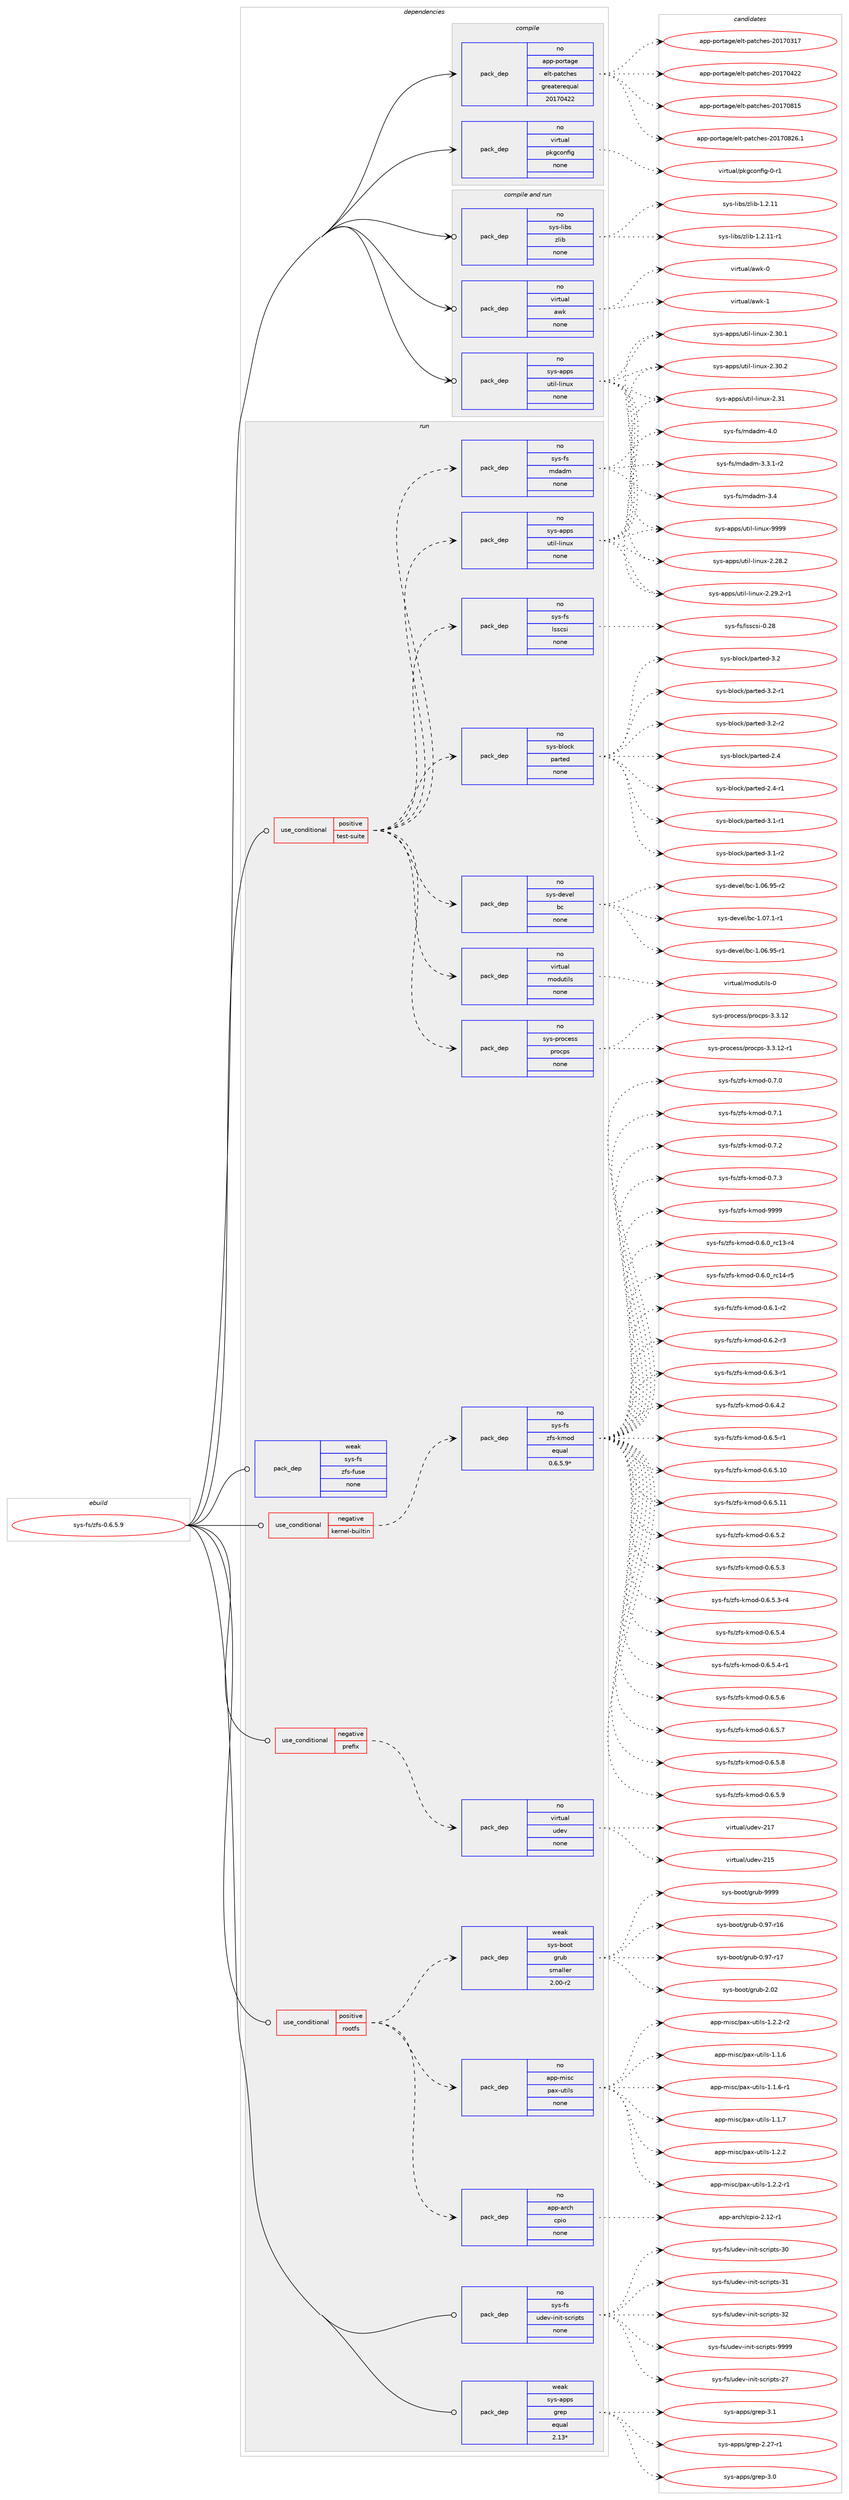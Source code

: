 digraph prolog {

# *************
# Graph options
# *************

newrank=true;
concentrate=true;
compound=true;
graph [rankdir=LR,fontname=Helvetica,fontsize=10,ranksep=1.5];#, ranksep=2.5, nodesep=0.2];
edge  [arrowhead=vee];
node  [fontname=Helvetica,fontsize=10];

# **********
# The ebuild
# **********

subgraph cluster_leftcol {
color=gray;
rank=same;
label=<<i>ebuild</i>>;
id [label="sys-fs/zfs-0.6.5.9", color=red, width=4, href="../sys-fs/zfs-0.6.5.9.svg"];
}

# ****************
# The dependencies
# ****************

subgraph cluster_midcol {
color=gray;
label=<<i>dependencies</i>>;
subgraph cluster_compile {
fillcolor="#eeeeee";
style=filled;
label=<<i>compile</i>>;
subgraph pack364687 {
dependency490692 [label=<<TABLE BORDER="0" CELLBORDER="1" CELLSPACING="0" CELLPADDING="4" WIDTH="220"><TR><TD ROWSPAN="6" CELLPADDING="30">pack_dep</TD></TR><TR><TD WIDTH="110">no</TD></TR><TR><TD>app-portage</TD></TR><TR><TD>elt-patches</TD></TR><TR><TD>greaterequal</TD></TR><TR><TD>20170422</TD></TR></TABLE>>, shape=none, color=blue];
}
id:e -> dependency490692:w [weight=20,style="solid",arrowhead="vee"];
subgraph pack364688 {
dependency490693 [label=<<TABLE BORDER="0" CELLBORDER="1" CELLSPACING="0" CELLPADDING="4" WIDTH="220"><TR><TD ROWSPAN="6" CELLPADDING="30">pack_dep</TD></TR><TR><TD WIDTH="110">no</TD></TR><TR><TD>virtual</TD></TR><TR><TD>pkgconfig</TD></TR><TR><TD>none</TD></TR><TR><TD></TD></TR></TABLE>>, shape=none, color=blue];
}
id:e -> dependency490693:w [weight=20,style="solid",arrowhead="vee"];
}
subgraph cluster_compileandrun {
fillcolor="#eeeeee";
style=filled;
label=<<i>compile and run</i>>;
subgraph pack364689 {
dependency490694 [label=<<TABLE BORDER="0" CELLBORDER="1" CELLSPACING="0" CELLPADDING="4" WIDTH="220"><TR><TD ROWSPAN="6" CELLPADDING="30">pack_dep</TD></TR><TR><TD WIDTH="110">no</TD></TR><TR><TD>sys-apps</TD></TR><TR><TD>util-linux</TD></TR><TR><TD>none</TD></TR><TR><TD></TD></TR></TABLE>>, shape=none, color=blue];
}
id:e -> dependency490694:w [weight=20,style="solid",arrowhead="odotvee"];
subgraph pack364690 {
dependency490695 [label=<<TABLE BORDER="0" CELLBORDER="1" CELLSPACING="0" CELLPADDING="4" WIDTH="220"><TR><TD ROWSPAN="6" CELLPADDING="30">pack_dep</TD></TR><TR><TD WIDTH="110">no</TD></TR><TR><TD>sys-libs</TD></TR><TR><TD>zlib</TD></TR><TR><TD>none</TD></TR><TR><TD></TD></TR></TABLE>>, shape=none, color=blue];
}
id:e -> dependency490695:w [weight=20,style="solid",arrowhead="odotvee"];
subgraph pack364691 {
dependency490696 [label=<<TABLE BORDER="0" CELLBORDER="1" CELLSPACING="0" CELLPADDING="4" WIDTH="220"><TR><TD ROWSPAN="6" CELLPADDING="30">pack_dep</TD></TR><TR><TD WIDTH="110">no</TD></TR><TR><TD>virtual</TD></TR><TR><TD>awk</TD></TR><TR><TD>none</TD></TR><TR><TD></TD></TR></TABLE>>, shape=none, color=blue];
}
id:e -> dependency490696:w [weight=20,style="solid",arrowhead="odotvee"];
}
subgraph cluster_run {
fillcolor="#eeeeee";
style=filled;
label=<<i>run</i>>;
subgraph cond117411 {
dependency490697 [label=<<TABLE BORDER="0" CELLBORDER="1" CELLSPACING="0" CELLPADDING="4"><TR><TD ROWSPAN="3" CELLPADDING="10">use_conditional</TD></TR><TR><TD>negative</TD></TR><TR><TD>kernel-builtin</TD></TR></TABLE>>, shape=none, color=red];
subgraph pack364692 {
dependency490698 [label=<<TABLE BORDER="0" CELLBORDER="1" CELLSPACING="0" CELLPADDING="4" WIDTH="220"><TR><TD ROWSPAN="6" CELLPADDING="30">pack_dep</TD></TR><TR><TD WIDTH="110">no</TD></TR><TR><TD>sys-fs</TD></TR><TR><TD>zfs-kmod</TD></TR><TR><TD>equal</TD></TR><TR><TD>0.6.5.9*</TD></TR></TABLE>>, shape=none, color=blue];
}
dependency490697:e -> dependency490698:w [weight=20,style="dashed",arrowhead="vee"];
}
id:e -> dependency490697:w [weight=20,style="solid",arrowhead="odot"];
subgraph cond117412 {
dependency490699 [label=<<TABLE BORDER="0" CELLBORDER="1" CELLSPACING="0" CELLPADDING="4"><TR><TD ROWSPAN="3" CELLPADDING="10">use_conditional</TD></TR><TR><TD>negative</TD></TR><TR><TD>prefix</TD></TR></TABLE>>, shape=none, color=red];
subgraph pack364693 {
dependency490700 [label=<<TABLE BORDER="0" CELLBORDER="1" CELLSPACING="0" CELLPADDING="4" WIDTH="220"><TR><TD ROWSPAN="6" CELLPADDING="30">pack_dep</TD></TR><TR><TD WIDTH="110">no</TD></TR><TR><TD>virtual</TD></TR><TR><TD>udev</TD></TR><TR><TD>none</TD></TR><TR><TD></TD></TR></TABLE>>, shape=none, color=blue];
}
dependency490699:e -> dependency490700:w [weight=20,style="dashed",arrowhead="vee"];
}
id:e -> dependency490699:w [weight=20,style="solid",arrowhead="odot"];
subgraph cond117413 {
dependency490701 [label=<<TABLE BORDER="0" CELLBORDER="1" CELLSPACING="0" CELLPADDING="4"><TR><TD ROWSPAN="3" CELLPADDING="10">use_conditional</TD></TR><TR><TD>positive</TD></TR><TR><TD>rootfs</TD></TR></TABLE>>, shape=none, color=red];
subgraph pack364694 {
dependency490702 [label=<<TABLE BORDER="0" CELLBORDER="1" CELLSPACING="0" CELLPADDING="4" WIDTH="220"><TR><TD ROWSPAN="6" CELLPADDING="30">pack_dep</TD></TR><TR><TD WIDTH="110">no</TD></TR><TR><TD>app-arch</TD></TR><TR><TD>cpio</TD></TR><TR><TD>none</TD></TR><TR><TD></TD></TR></TABLE>>, shape=none, color=blue];
}
dependency490701:e -> dependency490702:w [weight=20,style="dashed",arrowhead="vee"];
subgraph pack364695 {
dependency490703 [label=<<TABLE BORDER="0" CELLBORDER="1" CELLSPACING="0" CELLPADDING="4" WIDTH="220"><TR><TD ROWSPAN="6" CELLPADDING="30">pack_dep</TD></TR><TR><TD WIDTH="110">no</TD></TR><TR><TD>app-misc</TD></TR><TR><TD>pax-utils</TD></TR><TR><TD>none</TD></TR><TR><TD></TD></TR></TABLE>>, shape=none, color=blue];
}
dependency490701:e -> dependency490703:w [weight=20,style="dashed",arrowhead="vee"];
subgraph pack364696 {
dependency490704 [label=<<TABLE BORDER="0" CELLBORDER="1" CELLSPACING="0" CELLPADDING="4" WIDTH="220"><TR><TD ROWSPAN="6" CELLPADDING="30">pack_dep</TD></TR><TR><TD WIDTH="110">weak</TD></TR><TR><TD>sys-boot</TD></TR><TR><TD>grub</TD></TR><TR><TD>smaller</TD></TR><TR><TD>2.00-r2</TD></TR></TABLE>>, shape=none, color=blue];
}
dependency490701:e -> dependency490704:w [weight=20,style="dashed",arrowhead="vee"];
}
id:e -> dependency490701:w [weight=20,style="solid",arrowhead="odot"];
subgraph cond117414 {
dependency490705 [label=<<TABLE BORDER="0" CELLBORDER="1" CELLSPACING="0" CELLPADDING="4"><TR><TD ROWSPAN="3" CELLPADDING="10">use_conditional</TD></TR><TR><TD>positive</TD></TR><TR><TD>test-suite</TD></TR></TABLE>>, shape=none, color=red];
subgraph pack364697 {
dependency490706 [label=<<TABLE BORDER="0" CELLBORDER="1" CELLSPACING="0" CELLPADDING="4" WIDTH="220"><TR><TD ROWSPAN="6" CELLPADDING="30">pack_dep</TD></TR><TR><TD WIDTH="110">no</TD></TR><TR><TD>sys-apps</TD></TR><TR><TD>util-linux</TD></TR><TR><TD>none</TD></TR><TR><TD></TD></TR></TABLE>>, shape=none, color=blue];
}
dependency490705:e -> dependency490706:w [weight=20,style="dashed",arrowhead="vee"];
subgraph pack364698 {
dependency490707 [label=<<TABLE BORDER="0" CELLBORDER="1" CELLSPACING="0" CELLPADDING="4" WIDTH="220"><TR><TD ROWSPAN="6" CELLPADDING="30">pack_dep</TD></TR><TR><TD WIDTH="110">no</TD></TR><TR><TD>sys-devel</TD></TR><TR><TD>bc</TD></TR><TR><TD>none</TD></TR><TR><TD></TD></TR></TABLE>>, shape=none, color=blue];
}
dependency490705:e -> dependency490707:w [weight=20,style="dashed",arrowhead="vee"];
subgraph pack364699 {
dependency490708 [label=<<TABLE BORDER="0" CELLBORDER="1" CELLSPACING="0" CELLPADDING="4" WIDTH="220"><TR><TD ROWSPAN="6" CELLPADDING="30">pack_dep</TD></TR><TR><TD WIDTH="110">no</TD></TR><TR><TD>sys-block</TD></TR><TR><TD>parted</TD></TR><TR><TD>none</TD></TR><TR><TD></TD></TR></TABLE>>, shape=none, color=blue];
}
dependency490705:e -> dependency490708:w [weight=20,style="dashed",arrowhead="vee"];
subgraph pack364700 {
dependency490709 [label=<<TABLE BORDER="0" CELLBORDER="1" CELLSPACING="0" CELLPADDING="4" WIDTH="220"><TR><TD ROWSPAN="6" CELLPADDING="30">pack_dep</TD></TR><TR><TD WIDTH="110">no</TD></TR><TR><TD>sys-fs</TD></TR><TR><TD>lsscsi</TD></TR><TR><TD>none</TD></TR><TR><TD></TD></TR></TABLE>>, shape=none, color=blue];
}
dependency490705:e -> dependency490709:w [weight=20,style="dashed",arrowhead="vee"];
subgraph pack364701 {
dependency490710 [label=<<TABLE BORDER="0" CELLBORDER="1" CELLSPACING="0" CELLPADDING="4" WIDTH="220"><TR><TD ROWSPAN="6" CELLPADDING="30">pack_dep</TD></TR><TR><TD WIDTH="110">no</TD></TR><TR><TD>sys-fs</TD></TR><TR><TD>mdadm</TD></TR><TR><TD>none</TD></TR><TR><TD></TD></TR></TABLE>>, shape=none, color=blue];
}
dependency490705:e -> dependency490710:w [weight=20,style="dashed",arrowhead="vee"];
subgraph pack364702 {
dependency490711 [label=<<TABLE BORDER="0" CELLBORDER="1" CELLSPACING="0" CELLPADDING="4" WIDTH="220"><TR><TD ROWSPAN="6" CELLPADDING="30">pack_dep</TD></TR><TR><TD WIDTH="110">no</TD></TR><TR><TD>sys-process</TD></TR><TR><TD>procps</TD></TR><TR><TD>none</TD></TR><TR><TD></TD></TR></TABLE>>, shape=none, color=blue];
}
dependency490705:e -> dependency490711:w [weight=20,style="dashed",arrowhead="vee"];
subgraph pack364703 {
dependency490712 [label=<<TABLE BORDER="0" CELLBORDER="1" CELLSPACING="0" CELLPADDING="4" WIDTH="220"><TR><TD ROWSPAN="6" CELLPADDING="30">pack_dep</TD></TR><TR><TD WIDTH="110">no</TD></TR><TR><TD>virtual</TD></TR><TR><TD>modutils</TD></TR><TR><TD>none</TD></TR><TR><TD></TD></TR></TABLE>>, shape=none, color=blue];
}
dependency490705:e -> dependency490712:w [weight=20,style="dashed",arrowhead="vee"];
}
id:e -> dependency490705:w [weight=20,style="solid",arrowhead="odot"];
subgraph pack364704 {
dependency490713 [label=<<TABLE BORDER="0" CELLBORDER="1" CELLSPACING="0" CELLPADDING="4" WIDTH="220"><TR><TD ROWSPAN="6" CELLPADDING="30">pack_dep</TD></TR><TR><TD WIDTH="110">no</TD></TR><TR><TD>sys-fs</TD></TR><TR><TD>udev-init-scripts</TD></TR><TR><TD>none</TD></TR><TR><TD></TD></TR></TABLE>>, shape=none, color=blue];
}
id:e -> dependency490713:w [weight=20,style="solid",arrowhead="odot"];
subgraph pack364705 {
dependency490714 [label=<<TABLE BORDER="0" CELLBORDER="1" CELLSPACING="0" CELLPADDING="4" WIDTH="220"><TR><TD ROWSPAN="6" CELLPADDING="30">pack_dep</TD></TR><TR><TD WIDTH="110">weak</TD></TR><TR><TD>sys-apps</TD></TR><TR><TD>grep</TD></TR><TR><TD>equal</TD></TR><TR><TD>2.13*</TD></TR></TABLE>>, shape=none, color=blue];
}
id:e -> dependency490714:w [weight=20,style="solid",arrowhead="odot"];
subgraph pack364706 {
dependency490715 [label=<<TABLE BORDER="0" CELLBORDER="1" CELLSPACING="0" CELLPADDING="4" WIDTH="220"><TR><TD ROWSPAN="6" CELLPADDING="30">pack_dep</TD></TR><TR><TD WIDTH="110">weak</TD></TR><TR><TD>sys-fs</TD></TR><TR><TD>zfs-fuse</TD></TR><TR><TD>none</TD></TR><TR><TD></TD></TR></TABLE>>, shape=none, color=blue];
}
id:e -> dependency490715:w [weight=20,style="solid",arrowhead="odot"];
}
}

# **************
# The candidates
# **************

subgraph cluster_choices {
rank=same;
color=gray;
label=<<i>candidates</i>>;

subgraph choice364687 {
color=black;
nodesep=1;
choice97112112451121111141169710310147101108116451129711699104101115455048495548514955 [label="app-portage/elt-patches-20170317", color=red, width=4,href="../app-portage/elt-patches-20170317.svg"];
choice97112112451121111141169710310147101108116451129711699104101115455048495548525050 [label="app-portage/elt-patches-20170422", color=red, width=4,href="../app-portage/elt-patches-20170422.svg"];
choice97112112451121111141169710310147101108116451129711699104101115455048495548564953 [label="app-portage/elt-patches-20170815", color=red, width=4,href="../app-portage/elt-patches-20170815.svg"];
choice971121124511211111411697103101471011081164511297116991041011154550484955485650544649 [label="app-portage/elt-patches-20170826.1", color=red, width=4,href="../app-portage/elt-patches-20170826.1.svg"];
dependency490692:e -> choice97112112451121111141169710310147101108116451129711699104101115455048495548514955:w [style=dotted,weight="100"];
dependency490692:e -> choice97112112451121111141169710310147101108116451129711699104101115455048495548525050:w [style=dotted,weight="100"];
dependency490692:e -> choice97112112451121111141169710310147101108116451129711699104101115455048495548564953:w [style=dotted,weight="100"];
dependency490692:e -> choice971121124511211111411697103101471011081164511297116991041011154550484955485650544649:w [style=dotted,weight="100"];
}
subgraph choice364688 {
color=black;
nodesep=1;
choice11810511411611797108471121071039911111010210510345484511449 [label="virtual/pkgconfig-0-r1", color=red, width=4,href="../virtual/pkgconfig-0-r1.svg"];
dependency490693:e -> choice11810511411611797108471121071039911111010210510345484511449:w [style=dotted,weight="100"];
}
subgraph choice364689 {
color=black;
nodesep=1;
choice1151211154597112112115471171161051084510810511011712045504650564650 [label="sys-apps/util-linux-2.28.2", color=red, width=4,href="../sys-apps/util-linux-2.28.2.svg"];
choice11512111545971121121154711711610510845108105110117120455046505746504511449 [label="sys-apps/util-linux-2.29.2-r1", color=red, width=4,href="../sys-apps/util-linux-2.29.2-r1.svg"];
choice1151211154597112112115471171161051084510810511011712045504651484649 [label="sys-apps/util-linux-2.30.1", color=red, width=4,href="../sys-apps/util-linux-2.30.1.svg"];
choice1151211154597112112115471171161051084510810511011712045504651484650 [label="sys-apps/util-linux-2.30.2", color=red, width=4,href="../sys-apps/util-linux-2.30.2.svg"];
choice115121115459711211211547117116105108451081051101171204550465149 [label="sys-apps/util-linux-2.31", color=red, width=4,href="../sys-apps/util-linux-2.31.svg"];
choice115121115459711211211547117116105108451081051101171204557575757 [label="sys-apps/util-linux-9999", color=red, width=4,href="../sys-apps/util-linux-9999.svg"];
dependency490694:e -> choice1151211154597112112115471171161051084510810511011712045504650564650:w [style=dotted,weight="100"];
dependency490694:e -> choice11512111545971121121154711711610510845108105110117120455046505746504511449:w [style=dotted,weight="100"];
dependency490694:e -> choice1151211154597112112115471171161051084510810511011712045504651484649:w [style=dotted,weight="100"];
dependency490694:e -> choice1151211154597112112115471171161051084510810511011712045504651484650:w [style=dotted,weight="100"];
dependency490694:e -> choice115121115459711211211547117116105108451081051101171204550465149:w [style=dotted,weight="100"];
dependency490694:e -> choice115121115459711211211547117116105108451081051101171204557575757:w [style=dotted,weight="100"];
}
subgraph choice364690 {
color=black;
nodesep=1;
choice1151211154510810598115471221081059845494650464949 [label="sys-libs/zlib-1.2.11", color=red, width=4,href="../sys-libs/zlib-1.2.11.svg"];
choice11512111545108105981154712210810598454946504649494511449 [label="sys-libs/zlib-1.2.11-r1", color=red, width=4,href="../sys-libs/zlib-1.2.11-r1.svg"];
dependency490695:e -> choice1151211154510810598115471221081059845494650464949:w [style=dotted,weight="100"];
dependency490695:e -> choice11512111545108105981154712210810598454946504649494511449:w [style=dotted,weight="100"];
}
subgraph choice364691 {
color=black;
nodesep=1;
choice1181051141161179710847971191074548 [label="virtual/awk-0", color=red, width=4,href="../virtual/awk-0.svg"];
choice1181051141161179710847971191074549 [label="virtual/awk-1", color=red, width=4,href="../virtual/awk-1.svg"];
dependency490696:e -> choice1181051141161179710847971191074548:w [style=dotted,weight="100"];
dependency490696:e -> choice1181051141161179710847971191074549:w [style=dotted,weight="100"];
}
subgraph choice364692 {
color=black;
nodesep=1;
choice115121115451021154712210211545107109111100454846544648951149949514511452 [label="sys-fs/zfs-kmod-0.6.0_rc13-r4", color=red, width=4,href="../sys-fs/zfs-kmod-0.6.0_rc13-r4.svg"];
choice115121115451021154712210211545107109111100454846544648951149949524511453 [label="sys-fs/zfs-kmod-0.6.0_rc14-r5", color=red, width=4,href="../sys-fs/zfs-kmod-0.6.0_rc14-r5.svg"];
choice1151211154510211547122102115451071091111004548465446494511450 [label="sys-fs/zfs-kmod-0.6.1-r2", color=red, width=4,href="../sys-fs/zfs-kmod-0.6.1-r2.svg"];
choice1151211154510211547122102115451071091111004548465446504511451 [label="sys-fs/zfs-kmod-0.6.2-r3", color=red, width=4,href="../sys-fs/zfs-kmod-0.6.2-r3.svg"];
choice1151211154510211547122102115451071091111004548465446514511449 [label="sys-fs/zfs-kmod-0.6.3-r1", color=red, width=4,href="../sys-fs/zfs-kmod-0.6.3-r1.svg"];
choice1151211154510211547122102115451071091111004548465446524650 [label="sys-fs/zfs-kmod-0.6.4.2", color=red, width=4,href="../sys-fs/zfs-kmod-0.6.4.2.svg"];
choice1151211154510211547122102115451071091111004548465446534511449 [label="sys-fs/zfs-kmod-0.6.5-r1", color=red, width=4,href="../sys-fs/zfs-kmod-0.6.5-r1.svg"];
choice115121115451021154712210211545107109111100454846544653464948 [label="sys-fs/zfs-kmod-0.6.5.10", color=red, width=4,href="../sys-fs/zfs-kmod-0.6.5.10.svg"];
choice115121115451021154712210211545107109111100454846544653464949 [label="sys-fs/zfs-kmod-0.6.5.11", color=red, width=4,href="../sys-fs/zfs-kmod-0.6.5.11.svg"];
choice1151211154510211547122102115451071091111004548465446534650 [label="sys-fs/zfs-kmod-0.6.5.2", color=red, width=4,href="../sys-fs/zfs-kmod-0.6.5.2.svg"];
choice1151211154510211547122102115451071091111004548465446534651 [label="sys-fs/zfs-kmod-0.6.5.3", color=red, width=4,href="../sys-fs/zfs-kmod-0.6.5.3.svg"];
choice11512111545102115471221021154510710911110045484654465346514511452 [label="sys-fs/zfs-kmod-0.6.5.3-r4", color=red, width=4,href="../sys-fs/zfs-kmod-0.6.5.3-r4.svg"];
choice1151211154510211547122102115451071091111004548465446534652 [label="sys-fs/zfs-kmod-0.6.5.4", color=red, width=4,href="../sys-fs/zfs-kmod-0.6.5.4.svg"];
choice11512111545102115471221021154510710911110045484654465346524511449 [label="sys-fs/zfs-kmod-0.6.5.4-r1", color=red, width=4,href="../sys-fs/zfs-kmod-0.6.5.4-r1.svg"];
choice1151211154510211547122102115451071091111004548465446534654 [label="sys-fs/zfs-kmod-0.6.5.6", color=red, width=4,href="../sys-fs/zfs-kmod-0.6.5.6.svg"];
choice1151211154510211547122102115451071091111004548465446534655 [label="sys-fs/zfs-kmod-0.6.5.7", color=red, width=4,href="../sys-fs/zfs-kmod-0.6.5.7.svg"];
choice1151211154510211547122102115451071091111004548465446534656 [label="sys-fs/zfs-kmod-0.6.5.8", color=red, width=4,href="../sys-fs/zfs-kmod-0.6.5.8.svg"];
choice1151211154510211547122102115451071091111004548465446534657 [label="sys-fs/zfs-kmod-0.6.5.9", color=red, width=4,href="../sys-fs/zfs-kmod-0.6.5.9.svg"];
choice115121115451021154712210211545107109111100454846554648 [label="sys-fs/zfs-kmod-0.7.0", color=red, width=4,href="../sys-fs/zfs-kmod-0.7.0.svg"];
choice115121115451021154712210211545107109111100454846554649 [label="sys-fs/zfs-kmod-0.7.1", color=red, width=4,href="../sys-fs/zfs-kmod-0.7.1.svg"];
choice115121115451021154712210211545107109111100454846554650 [label="sys-fs/zfs-kmod-0.7.2", color=red, width=4,href="../sys-fs/zfs-kmod-0.7.2.svg"];
choice115121115451021154712210211545107109111100454846554651 [label="sys-fs/zfs-kmod-0.7.3", color=red, width=4,href="../sys-fs/zfs-kmod-0.7.3.svg"];
choice1151211154510211547122102115451071091111004557575757 [label="sys-fs/zfs-kmod-9999", color=red, width=4,href="../sys-fs/zfs-kmod-9999.svg"];
dependency490698:e -> choice115121115451021154712210211545107109111100454846544648951149949514511452:w [style=dotted,weight="100"];
dependency490698:e -> choice115121115451021154712210211545107109111100454846544648951149949524511453:w [style=dotted,weight="100"];
dependency490698:e -> choice1151211154510211547122102115451071091111004548465446494511450:w [style=dotted,weight="100"];
dependency490698:e -> choice1151211154510211547122102115451071091111004548465446504511451:w [style=dotted,weight="100"];
dependency490698:e -> choice1151211154510211547122102115451071091111004548465446514511449:w [style=dotted,weight="100"];
dependency490698:e -> choice1151211154510211547122102115451071091111004548465446524650:w [style=dotted,weight="100"];
dependency490698:e -> choice1151211154510211547122102115451071091111004548465446534511449:w [style=dotted,weight="100"];
dependency490698:e -> choice115121115451021154712210211545107109111100454846544653464948:w [style=dotted,weight="100"];
dependency490698:e -> choice115121115451021154712210211545107109111100454846544653464949:w [style=dotted,weight="100"];
dependency490698:e -> choice1151211154510211547122102115451071091111004548465446534650:w [style=dotted,weight="100"];
dependency490698:e -> choice1151211154510211547122102115451071091111004548465446534651:w [style=dotted,weight="100"];
dependency490698:e -> choice11512111545102115471221021154510710911110045484654465346514511452:w [style=dotted,weight="100"];
dependency490698:e -> choice1151211154510211547122102115451071091111004548465446534652:w [style=dotted,weight="100"];
dependency490698:e -> choice11512111545102115471221021154510710911110045484654465346524511449:w [style=dotted,weight="100"];
dependency490698:e -> choice1151211154510211547122102115451071091111004548465446534654:w [style=dotted,weight="100"];
dependency490698:e -> choice1151211154510211547122102115451071091111004548465446534655:w [style=dotted,weight="100"];
dependency490698:e -> choice1151211154510211547122102115451071091111004548465446534656:w [style=dotted,weight="100"];
dependency490698:e -> choice1151211154510211547122102115451071091111004548465446534657:w [style=dotted,weight="100"];
dependency490698:e -> choice115121115451021154712210211545107109111100454846554648:w [style=dotted,weight="100"];
dependency490698:e -> choice115121115451021154712210211545107109111100454846554649:w [style=dotted,weight="100"];
dependency490698:e -> choice115121115451021154712210211545107109111100454846554650:w [style=dotted,weight="100"];
dependency490698:e -> choice115121115451021154712210211545107109111100454846554651:w [style=dotted,weight="100"];
dependency490698:e -> choice1151211154510211547122102115451071091111004557575757:w [style=dotted,weight="100"];
}
subgraph choice364693 {
color=black;
nodesep=1;
choice118105114116117971084711710010111845504953 [label="virtual/udev-215", color=red, width=4,href="../virtual/udev-215.svg"];
choice118105114116117971084711710010111845504955 [label="virtual/udev-217", color=red, width=4,href="../virtual/udev-217.svg"];
dependency490700:e -> choice118105114116117971084711710010111845504953:w [style=dotted,weight="100"];
dependency490700:e -> choice118105114116117971084711710010111845504955:w [style=dotted,weight="100"];
}
subgraph choice364694 {
color=black;
nodesep=1;
choice97112112459711499104479911210511145504649504511449 [label="app-arch/cpio-2.12-r1", color=red, width=4,href="../app-arch/cpio-2.12-r1.svg"];
dependency490702:e -> choice97112112459711499104479911210511145504649504511449:w [style=dotted,weight="100"];
}
subgraph choice364695 {
color=black;
nodesep=1;
choice971121124510910511599471129712045117116105108115454946494654 [label="app-misc/pax-utils-1.1.6", color=red, width=4,href="../app-misc/pax-utils-1.1.6.svg"];
choice9711211245109105115994711297120451171161051081154549464946544511449 [label="app-misc/pax-utils-1.1.6-r1", color=red, width=4,href="../app-misc/pax-utils-1.1.6-r1.svg"];
choice971121124510910511599471129712045117116105108115454946494655 [label="app-misc/pax-utils-1.1.7", color=red, width=4,href="../app-misc/pax-utils-1.1.7.svg"];
choice971121124510910511599471129712045117116105108115454946504650 [label="app-misc/pax-utils-1.2.2", color=red, width=4,href="../app-misc/pax-utils-1.2.2.svg"];
choice9711211245109105115994711297120451171161051081154549465046504511449 [label="app-misc/pax-utils-1.2.2-r1", color=red, width=4,href="../app-misc/pax-utils-1.2.2-r1.svg"];
choice9711211245109105115994711297120451171161051081154549465046504511450 [label="app-misc/pax-utils-1.2.2-r2", color=red, width=4,href="../app-misc/pax-utils-1.2.2-r2.svg"];
dependency490703:e -> choice971121124510910511599471129712045117116105108115454946494654:w [style=dotted,weight="100"];
dependency490703:e -> choice9711211245109105115994711297120451171161051081154549464946544511449:w [style=dotted,weight="100"];
dependency490703:e -> choice971121124510910511599471129712045117116105108115454946494655:w [style=dotted,weight="100"];
dependency490703:e -> choice971121124510910511599471129712045117116105108115454946504650:w [style=dotted,weight="100"];
dependency490703:e -> choice9711211245109105115994711297120451171161051081154549465046504511449:w [style=dotted,weight="100"];
dependency490703:e -> choice9711211245109105115994711297120451171161051081154549465046504511450:w [style=dotted,weight="100"];
}
subgraph choice364696 {
color=black;
nodesep=1;
choice115121115459811111111647103114117984548465755451144954 [label="sys-boot/grub-0.97-r16", color=red, width=4,href="../sys-boot/grub-0.97-r16.svg"];
choice115121115459811111111647103114117984548465755451144955 [label="sys-boot/grub-0.97-r17", color=red, width=4,href="../sys-boot/grub-0.97-r17.svg"];
choice115121115459811111111647103114117984550464850 [label="sys-boot/grub-2.02", color=red, width=4,href="../sys-boot/grub-2.02.svg"];
choice115121115459811111111647103114117984557575757 [label="sys-boot/grub-9999", color=red, width=4,href="../sys-boot/grub-9999.svg"];
dependency490704:e -> choice115121115459811111111647103114117984548465755451144954:w [style=dotted,weight="100"];
dependency490704:e -> choice115121115459811111111647103114117984548465755451144955:w [style=dotted,weight="100"];
dependency490704:e -> choice115121115459811111111647103114117984550464850:w [style=dotted,weight="100"];
dependency490704:e -> choice115121115459811111111647103114117984557575757:w [style=dotted,weight="100"];
}
subgraph choice364697 {
color=black;
nodesep=1;
choice1151211154597112112115471171161051084510810511011712045504650564650 [label="sys-apps/util-linux-2.28.2", color=red, width=4,href="../sys-apps/util-linux-2.28.2.svg"];
choice11512111545971121121154711711610510845108105110117120455046505746504511449 [label="sys-apps/util-linux-2.29.2-r1", color=red, width=4,href="../sys-apps/util-linux-2.29.2-r1.svg"];
choice1151211154597112112115471171161051084510810511011712045504651484649 [label="sys-apps/util-linux-2.30.1", color=red, width=4,href="../sys-apps/util-linux-2.30.1.svg"];
choice1151211154597112112115471171161051084510810511011712045504651484650 [label="sys-apps/util-linux-2.30.2", color=red, width=4,href="../sys-apps/util-linux-2.30.2.svg"];
choice115121115459711211211547117116105108451081051101171204550465149 [label="sys-apps/util-linux-2.31", color=red, width=4,href="../sys-apps/util-linux-2.31.svg"];
choice115121115459711211211547117116105108451081051101171204557575757 [label="sys-apps/util-linux-9999", color=red, width=4,href="../sys-apps/util-linux-9999.svg"];
dependency490706:e -> choice1151211154597112112115471171161051084510810511011712045504650564650:w [style=dotted,weight="100"];
dependency490706:e -> choice11512111545971121121154711711610510845108105110117120455046505746504511449:w [style=dotted,weight="100"];
dependency490706:e -> choice1151211154597112112115471171161051084510810511011712045504651484649:w [style=dotted,weight="100"];
dependency490706:e -> choice1151211154597112112115471171161051084510810511011712045504651484650:w [style=dotted,weight="100"];
dependency490706:e -> choice115121115459711211211547117116105108451081051101171204550465149:w [style=dotted,weight="100"];
dependency490706:e -> choice115121115459711211211547117116105108451081051101171204557575757:w [style=dotted,weight="100"];
}
subgraph choice364698 {
color=black;
nodesep=1;
choice1151211154510010111810110847989945494648544657534511449 [label="sys-devel/bc-1.06.95-r1", color=red, width=4,href="../sys-devel/bc-1.06.95-r1.svg"];
choice1151211154510010111810110847989945494648544657534511450 [label="sys-devel/bc-1.06.95-r2", color=red, width=4,href="../sys-devel/bc-1.06.95-r2.svg"];
choice11512111545100101118101108479899454946485546494511449 [label="sys-devel/bc-1.07.1-r1", color=red, width=4,href="../sys-devel/bc-1.07.1-r1.svg"];
dependency490707:e -> choice1151211154510010111810110847989945494648544657534511449:w [style=dotted,weight="100"];
dependency490707:e -> choice1151211154510010111810110847989945494648544657534511450:w [style=dotted,weight="100"];
dependency490707:e -> choice11512111545100101118101108479899454946485546494511449:w [style=dotted,weight="100"];
}
subgraph choice364699 {
color=black;
nodesep=1;
choice115121115459810811199107471129711411610110045504652 [label="sys-block/parted-2.4", color=red, width=4,href="../sys-block/parted-2.4.svg"];
choice1151211154598108111991074711297114116101100455046524511449 [label="sys-block/parted-2.4-r1", color=red, width=4,href="../sys-block/parted-2.4-r1.svg"];
choice1151211154598108111991074711297114116101100455146494511449 [label="sys-block/parted-3.1-r1", color=red, width=4,href="../sys-block/parted-3.1-r1.svg"];
choice1151211154598108111991074711297114116101100455146494511450 [label="sys-block/parted-3.1-r2", color=red, width=4,href="../sys-block/parted-3.1-r2.svg"];
choice115121115459810811199107471129711411610110045514650 [label="sys-block/parted-3.2", color=red, width=4,href="../sys-block/parted-3.2.svg"];
choice1151211154598108111991074711297114116101100455146504511449 [label="sys-block/parted-3.2-r1", color=red, width=4,href="../sys-block/parted-3.2-r1.svg"];
choice1151211154598108111991074711297114116101100455146504511450 [label="sys-block/parted-3.2-r2", color=red, width=4,href="../sys-block/parted-3.2-r2.svg"];
dependency490708:e -> choice115121115459810811199107471129711411610110045504652:w [style=dotted,weight="100"];
dependency490708:e -> choice1151211154598108111991074711297114116101100455046524511449:w [style=dotted,weight="100"];
dependency490708:e -> choice1151211154598108111991074711297114116101100455146494511449:w [style=dotted,weight="100"];
dependency490708:e -> choice1151211154598108111991074711297114116101100455146494511450:w [style=dotted,weight="100"];
dependency490708:e -> choice115121115459810811199107471129711411610110045514650:w [style=dotted,weight="100"];
dependency490708:e -> choice1151211154598108111991074711297114116101100455146504511449:w [style=dotted,weight="100"];
dependency490708:e -> choice1151211154598108111991074711297114116101100455146504511450:w [style=dotted,weight="100"];
}
subgraph choice364700 {
color=black;
nodesep=1;
choice1151211154510211547108115115991151054548465056 [label="sys-fs/lsscsi-0.28", color=red, width=4,href="../sys-fs/lsscsi-0.28.svg"];
dependency490709:e -> choice1151211154510211547108115115991151054548465056:w [style=dotted,weight="100"];
}
subgraph choice364701 {
color=black;
nodesep=1;
choice1151211154510211547109100971001094551465146494511450 [label="sys-fs/mdadm-3.3.1-r2", color=red, width=4,href="../sys-fs/mdadm-3.3.1-r2.svg"];
choice11512111545102115471091009710010945514652 [label="sys-fs/mdadm-3.4", color=red, width=4,href="../sys-fs/mdadm-3.4.svg"];
choice11512111545102115471091009710010945524648 [label="sys-fs/mdadm-4.0", color=red, width=4,href="../sys-fs/mdadm-4.0.svg"];
dependency490710:e -> choice1151211154510211547109100971001094551465146494511450:w [style=dotted,weight="100"];
dependency490710:e -> choice11512111545102115471091009710010945514652:w [style=dotted,weight="100"];
dependency490710:e -> choice11512111545102115471091009710010945524648:w [style=dotted,weight="100"];
}
subgraph choice364702 {
color=black;
nodesep=1;
choice1151211154511211411199101115115471121141119911211545514651464950 [label="sys-process/procps-3.3.12", color=red, width=4,href="../sys-process/procps-3.3.12.svg"];
choice11512111545112114111991011151154711211411199112115455146514649504511449 [label="sys-process/procps-3.3.12-r1", color=red, width=4,href="../sys-process/procps-3.3.12-r1.svg"];
dependency490711:e -> choice1151211154511211411199101115115471121141119911211545514651464950:w [style=dotted,weight="100"];
dependency490711:e -> choice11512111545112114111991011151154711211411199112115455146514649504511449:w [style=dotted,weight="100"];
}
subgraph choice364703 {
color=black;
nodesep=1;
choice11810511411611797108471091111001171161051081154548 [label="virtual/modutils-0", color=red, width=4,href="../virtual/modutils-0.svg"];
dependency490712:e -> choice11810511411611797108471091111001171161051081154548:w [style=dotted,weight="100"];
}
subgraph choice364704 {
color=black;
nodesep=1;
choice1151211154510211547117100101118451051101051164511599114105112116115455055 [label="sys-fs/udev-init-scripts-27", color=red, width=4,href="../sys-fs/udev-init-scripts-27.svg"];
choice1151211154510211547117100101118451051101051164511599114105112116115455148 [label="sys-fs/udev-init-scripts-30", color=red, width=4,href="../sys-fs/udev-init-scripts-30.svg"];
choice1151211154510211547117100101118451051101051164511599114105112116115455149 [label="sys-fs/udev-init-scripts-31", color=red, width=4,href="../sys-fs/udev-init-scripts-31.svg"];
choice1151211154510211547117100101118451051101051164511599114105112116115455150 [label="sys-fs/udev-init-scripts-32", color=red, width=4,href="../sys-fs/udev-init-scripts-32.svg"];
choice11512111545102115471171001011184510511010511645115991141051121161154557575757 [label="sys-fs/udev-init-scripts-9999", color=red, width=4,href="../sys-fs/udev-init-scripts-9999.svg"];
dependency490713:e -> choice1151211154510211547117100101118451051101051164511599114105112116115455055:w [style=dotted,weight="100"];
dependency490713:e -> choice1151211154510211547117100101118451051101051164511599114105112116115455148:w [style=dotted,weight="100"];
dependency490713:e -> choice1151211154510211547117100101118451051101051164511599114105112116115455149:w [style=dotted,weight="100"];
dependency490713:e -> choice1151211154510211547117100101118451051101051164511599114105112116115455150:w [style=dotted,weight="100"];
dependency490713:e -> choice11512111545102115471171001011184510511010511645115991141051121161154557575757:w [style=dotted,weight="100"];
}
subgraph choice364705 {
color=black;
nodesep=1;
choice11512111545971121121154710311410111245504650554511449 [label="sys-apps/grep-2.27-r1", color=red, width=4,href="../sys-apps/grep-2.27-r1.svg"];
choice11512111545971121121154710311410111245514648 [label="sys-apps/grep-3.0", color=red, width=4,href="../sys-apps/grep-3.0.svg"];
choice11512111545971121121154710311410111245514649 [label="sys-apps/grep-3.1", color=red, width=4,href="../sys-apps/grep-3.1.svg"];
dependency490714:e -> choice11512111545971121121154710311410111245504650554511449:w [style=dotted,weight="100"];
dependency490714:e -> choice11512111545971121121154710311410111245514648:w [style=dotted,weight="100"];
dependency490714:e -> choice11512111545971121121154710311410111245514649:w [style=dotted,weight="100"];
}
subgraph choice364706 {
color=black;
nodesep=1;
}
}

}

